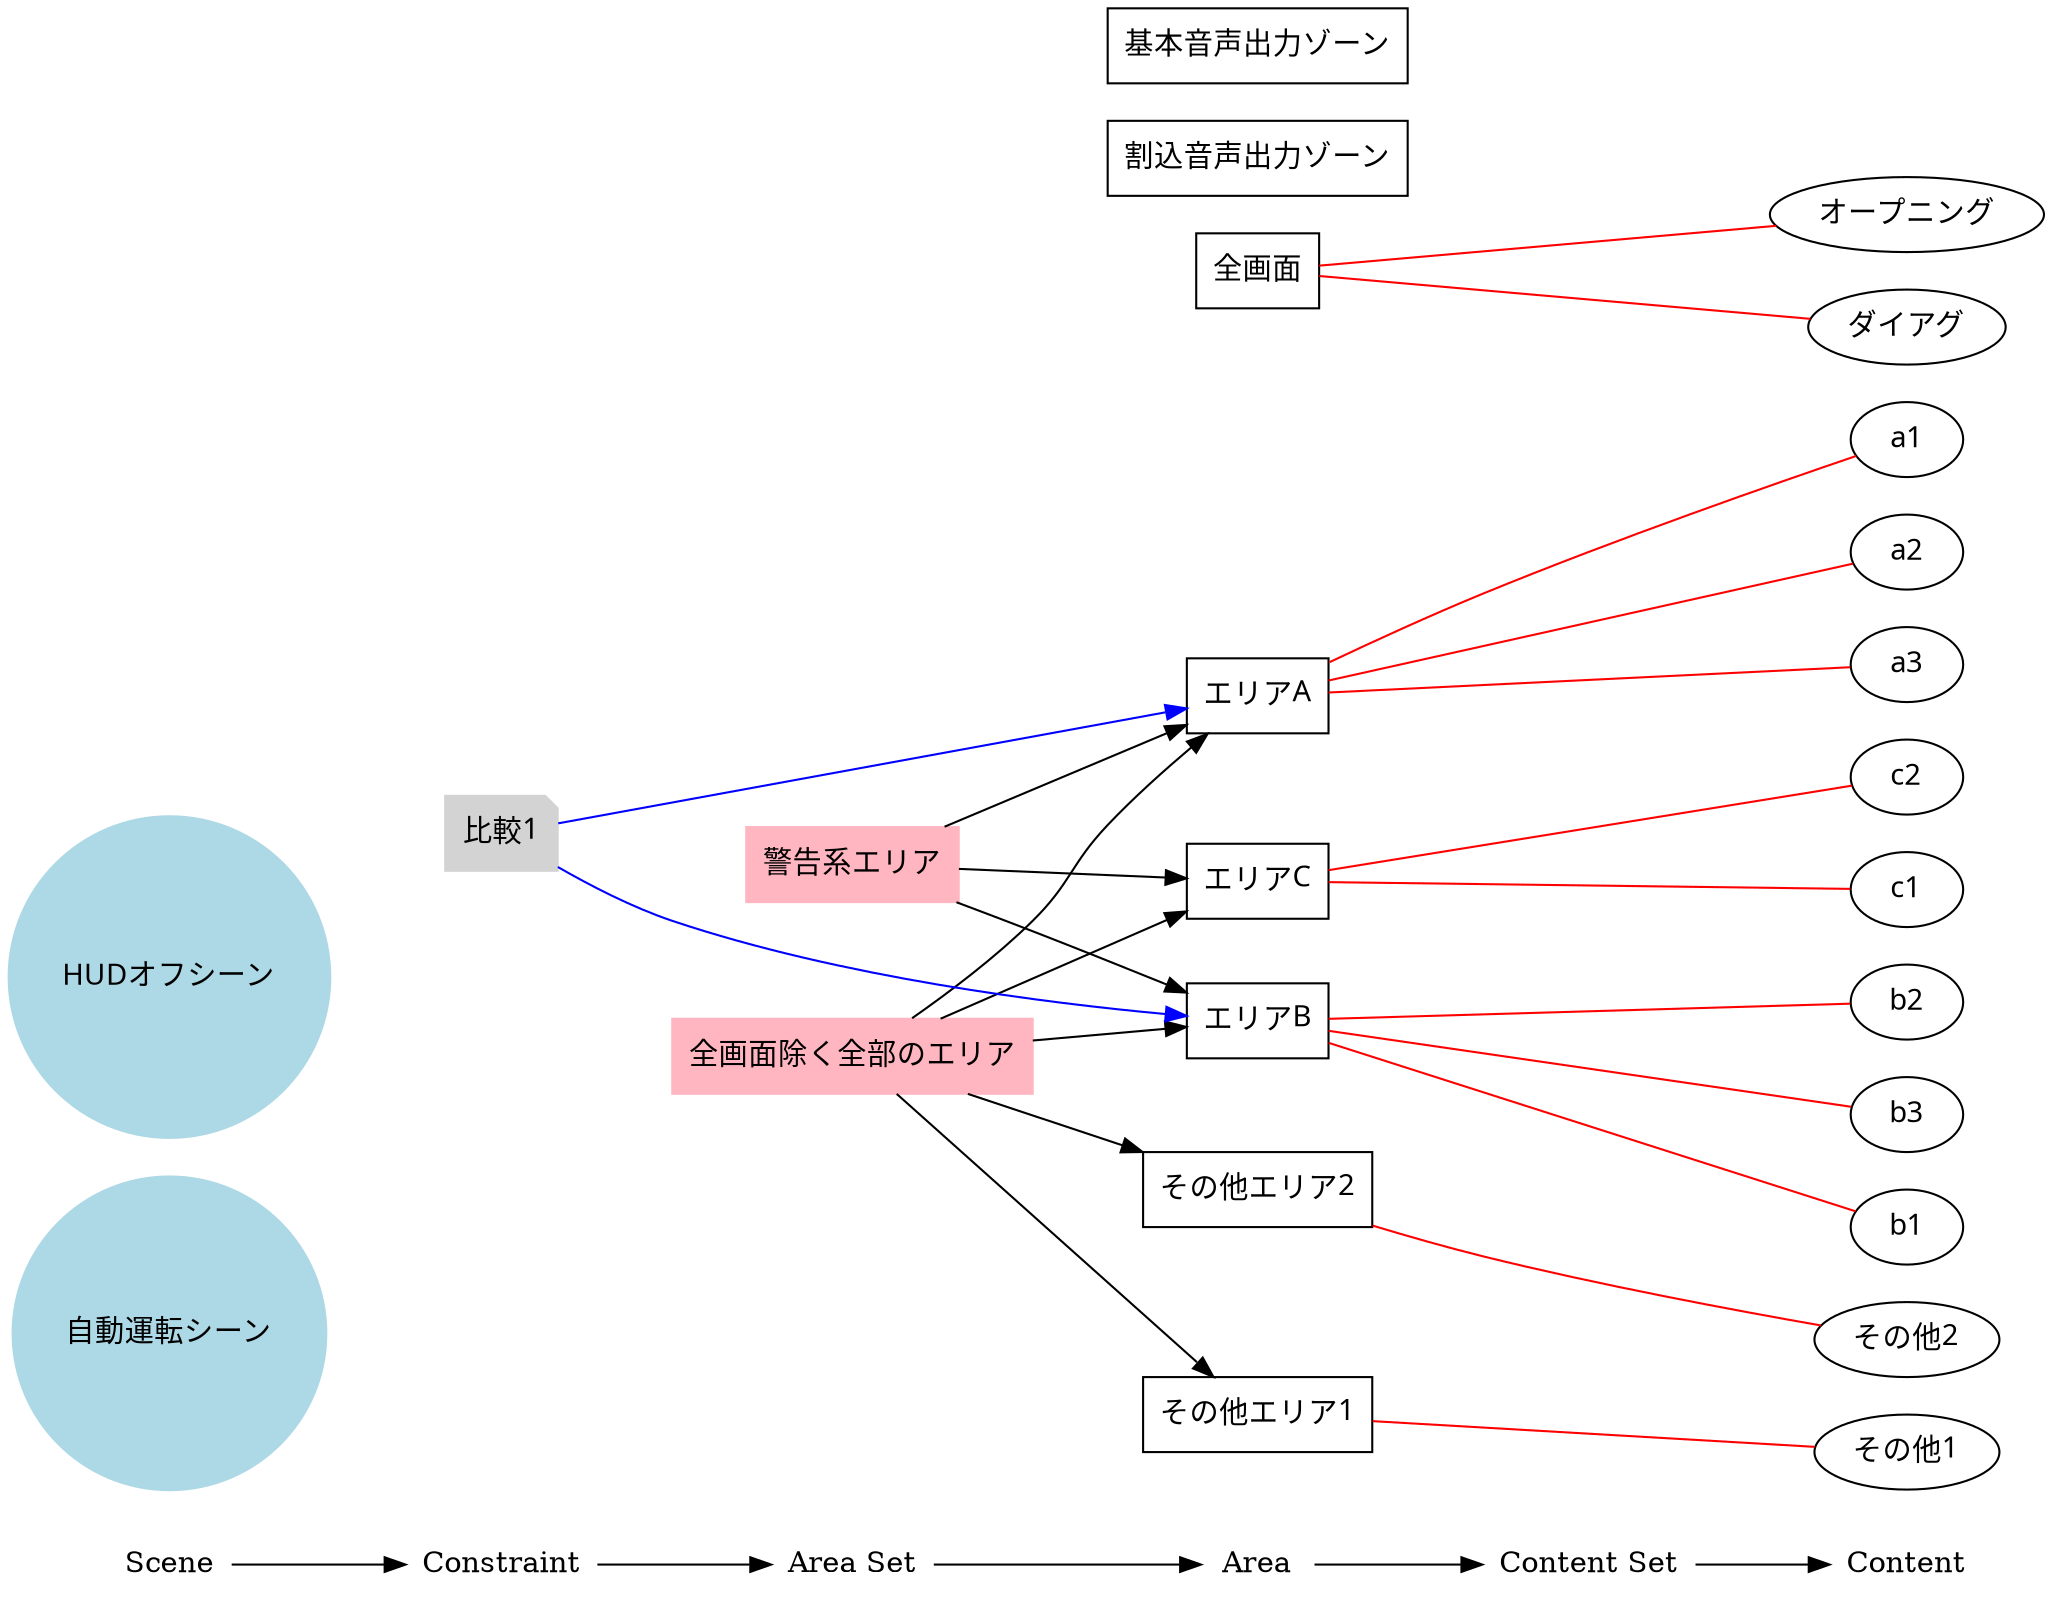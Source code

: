 digraph rule_objects_graph {
	rankdir = LR;
	charset="utf-8";
	clusterrank = global;
	
	node [shape = plaintext];
	Scene -> Constraint -> "Area Set" -> Area -> "Content Set" -> Content; 
	{ rank = same;
		node [shape = box];
		{
			Area;
			e1 [label="エリアA", fontname="Meiryo UI"];
			e2 [label="エリアB", fontname="Meiryo UI"];
			e3 [label="エリアC", fontname="Meiryo UI"];
			e4 [label="その他エリア1", fontname="Meiryo UI"];
			e5 [label="その他エリア2", fontname="Meiryo UI"];
			e6 [label="全画面", fontname="Meiryo UI"];

			e7 [label="割込音声出力ゾーン", fontname="Meiryo UI"];
			e8 [label="基本音声出力ゾーン", fontname="Meiryo UI"];
		}
	}
	
	{ rank = same;
		node [shape = ellipse];
		{
			Content;
			e9 [label="オープニング", fontname="Meiryo UI"];
			e10 [label="ダイアグ", fontname="Meiryo UI"];
			e11 [label="a1", fontname="Meiryo UI"];
			e12 [label="a2", fontname="Meiryo UI"];
			e13 [label="a3", fontname="Meiryo UI"];
			e14 [label="b1", fontname="Meiryo UI"];
			e15 [label="b2", fontname="Meiryo UI"];
			e16 [label="b3", fontname="Meiryo UI"];
			e17 [label="c1", fontname="Meiryo UI"];
			e18 [label="c2", fontname="Meiryo UI"];
			e19 [label="その他1", fontname="Meiryo UI"];
			e20 [label="その他2", fontname="Meiryo UI"];


		}
	}
	
	{
		subgraph subareaset {
			"Area Set";
			node [shape = box, style = filled, color = lightpink];
			e21 [label="警告系エリア", fontname="Meiryo UI"];
			e22 [label="全画面除く全部のエリア", fontname="Meiryo UI"];


		}
	}
	e21 -> e1;
	e21 -> e2;
	e21 -> e3;
	e22 -> e1;
	e22 -> e2;
	e22 -> e3;
	e22 -> e4;
	e22 -> e5;


	
	{
		subgraph subcontentset {
			"Content Set";
			node [shape = ellipse, style = filled, color = palegreen];


		}
	}



	e6 -> e9 [dir=none, color=red];
	e6 -> e10 [dir=none, color=red];
	e1 -> e11 [dir=none, color=red];
	e1 -> e12 [dir=none, color=red];
	e1 -> e13 [dir=none, color=red];
	e2 -> e14 [dir=none, color=red];
	e2 -> e15 [dir=none, color=red];
	e2 -> e16 [dir=none, color=red];
	e3 -> e17 [dir=none, color=red];
	e3 -> e18 [dir=none, color=red];
	e4 -> e19 [dir=none, color=red];
	e5 -> e20 [dir=none, color=red];
	

	

	

	

	subgraph scene { rank = same;
		node [shape = circle, style = filled, color = lightblue];
		{
			"Scene";
			e23 [label="自動運転シーン", fontname="Meiryo UI"];
			e24 [label="HUDオフシーン", fontname="Meiryo UI"];

		}
	}

	{ rank = same;
		node [shape = note, style = filled, color = lightgrey];
		{
			"Constraint";
			e25 [label="比較1", fontname="Meiryo UI"];
		}
	}
	
	{ rank = same;
		node [shape = note, style = filled, color = lavenderblush2];
		{
			"Constraint";
		}
	}

	{ rank = same;
		node [shape = note, style = filled, color = lightpink2];
		{
			"Constraint";
		}
	}

	e25 -> e2 [color=blue];
	e25 -> e1 [color=blue];
	

	

	
}

